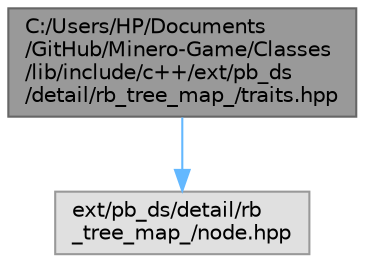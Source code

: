 digraph "C:/Users/HP/Documents/GitHub/Minero-Game/Classes/lib/include/c++/ext/pb_ds/detail/rb_tree_map_/traits.hpp"
{
 // LATEX_PDF_SIZE
  bgcolor="transparent";
  edge [fontname=Helvetica,fontsize=10,labelfontname=Helvetica,labelfontsize=10];
  node [fontname=Helvetica,fontsize=10,shape=box,height=0.2,width=0.4];
  Node1 [id="Node000001",label="C:/Users/HP/Documents\l/GitHub/Minero-Game/Classes\l/lib/include/c++/ext/pb_ds\l/detail/rb_tree_map_/traits.hpp",height=0.2,width=0.4,color="gray40", fillcolor="grey60", style="filled", fontcolor="black",tooltip=" "];
  Node1 -> Node2 [id="edge1_Node000001_Node000002",color="steelblue1",style="solid",tooltip=" "];
  Node2 [id="Node000002",label="ext/pb_ds/detail/rb\l_tree_map_/node.hpp",height=0.2,width=0.4,color="grey60", fillcolor="#E0E0E0", style="filled",tooltip=" "];
}
